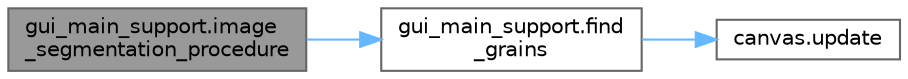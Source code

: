 digraph "gui_main_support.image_segmentation_procedure"
{
 // LATEX_PDF_SIZE
  bgcolor="transparent";
  edge [fontname=Helvetica,fontsize=10,labelfontname=Helvetica,labelfontsize=10];
  node [fontname=Helvetica,fontsize=10,shape=box,height=0.2,width=0.4];
  rankdir="LR";
  Node1 [id="Node000001",label="gui_main_support.image\l_segmentation_procedure",height=0.2,width=0.4,color="gray40", fillcolor="grey60", style="filled", fontcolor="black",tooltip=" "];
  Node1 -> Node2 [id="edge1_Node000001_Node000002",color="steelblue1",style="solid",tooltip=" "];
  Node2 [id="Node000002",label="gui_main_support.find\l_grains",height=0.2,width=0.4,color="grey40", fillcolor="white", style="filled",URL="$namespacegui__main__support.html#ad4589c0af97bc677efbb8a36cb93f111",tooltip=" "];
  Node2 -> Node3 [id="edge2_Node000002_Node000003",color="steelblue1",style="solid",tooltip=" "];
  Node3 [id="Node000003",label="canvas.update",height=0.2,width=0.4,color="grey40", fillcolor="white", style="filled",URL="$namespacecanvas.html#a2f241233af741dd1a7f3d762ceb9ff42",tooltip=" "];
}
